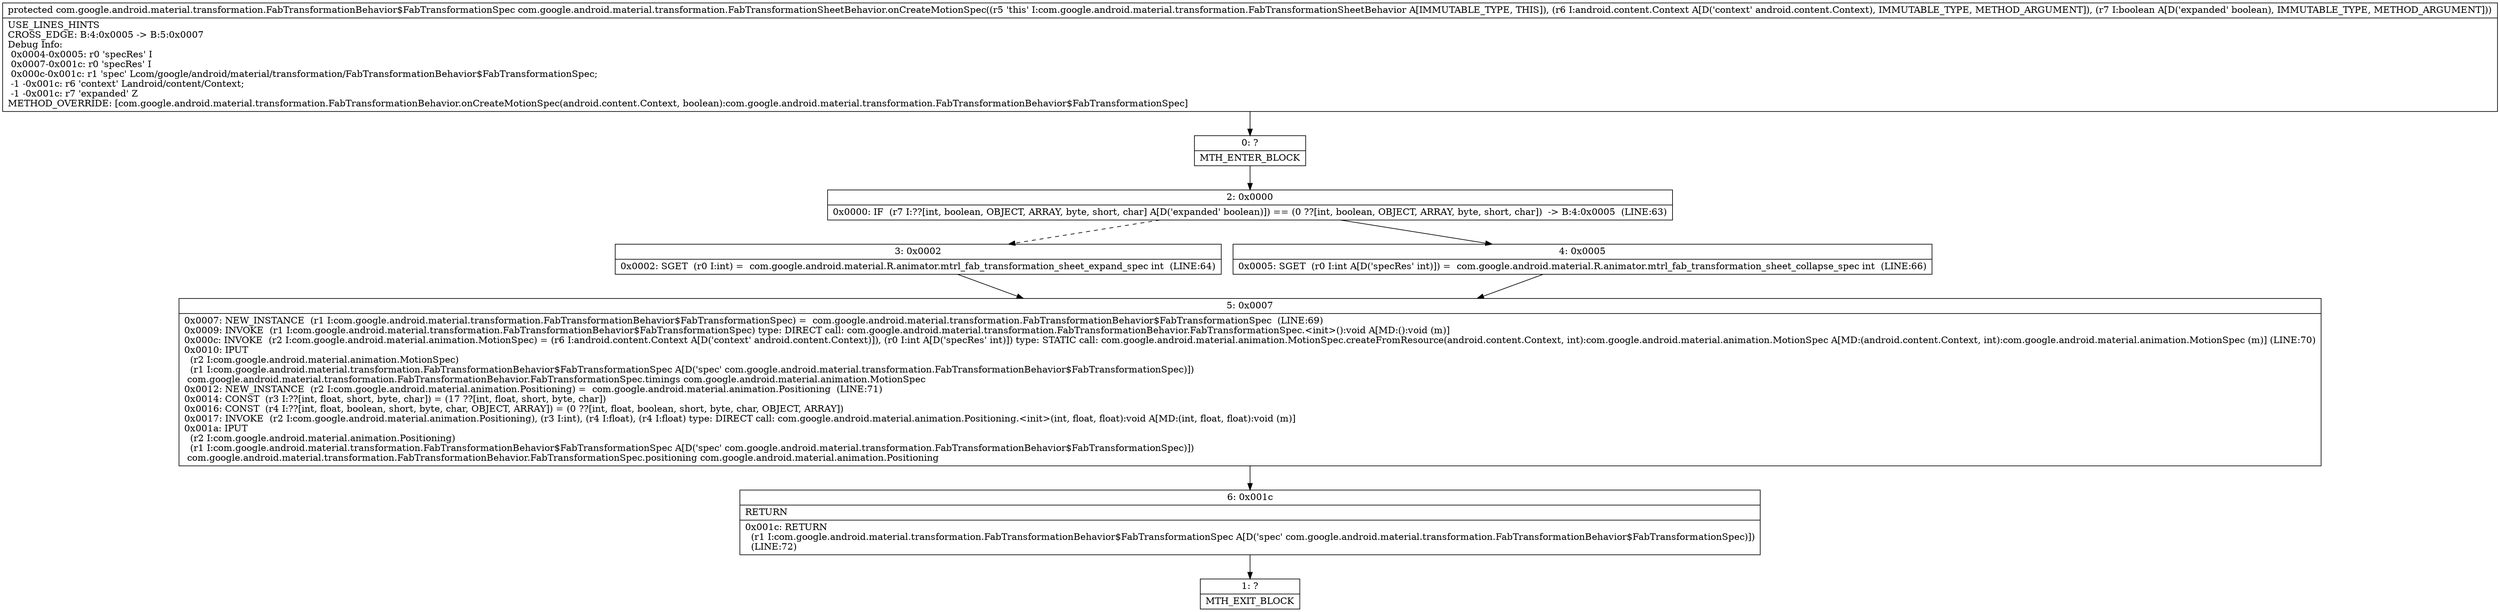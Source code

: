 digraph "CFG forcom.google.android.material.transformation.FabTransformationSheetBehavior.onCreateMotionSpec(Landroid\/content\/Context;Z)Lcom\/google\/android\/material\/transformation\/FabTransformationBehavior$FabTransformationSpec;" {
Node_0 [shape=record,label="{0\:\ ?|MTH_ENTER_BLOCK\l}"];
Node_2 [shape=record,label="{2\:\ 0x0000|0x0000: IF  (r7 I:??[int, boolean, OBJECT, ARRAY, byte, short, char] A[D('expanded' boolean)]) == (0 ??[int, boolean, OBJECT, ARRAY, byte, short, char])  \-\> B:4:0x0005  (LINE:63)\l}"];
Node_3 [shape=record,label="{3\:\ 0x0002|0x0002: SGET  (r0 I:int) =  com.google.android.material.R.animator.mtrl_fab_transformation_sheet_expand_spec int  (LINE:64)\l}"];
Node_5 [shape=record,label="{5\:\ 0x0007|0x0007: NEW_INSTANCE  (r1 I:com.google.android.material.transformation.FabTransformationBehavior$FabTransformationSpec) =  com.google.android.material.transformation.FabTransformationBehavior$FabTransformationSpec  (LINE:69)\l0x0009: INVOKE  (r1 I:com.google.android.material.transformation.FabTransformationBehavior$FabTransformationSpec) type: DIRECT call: com.google.android.material.transformation.FabTransformationBehavior.FabTransformationSpec.\<init\>():void A[MD:():void (m)]\l0x000c: INVOKE  (r2 I:com.google.android.material.animation.MotionSpec) = (r6 I:android.content.Context A[D('context' android.content.Context)]), (r0 I:int A[D('specRes' int)]) type: STATIC call: com.google.android.material.animation.MotionSpec.createFromResource(android.content.Context, int):com.google.android.material.animation.MotionSpec A[MD:(android.content.Context, int):com.google.android.material.animation.MotionSpec (m)] (LINE:70)\l0x0010: IPUT  \l  (r2 I:com.google.android.material.animation.MotionSpec)\l  (r1 I:com.google.android.material.transformation.FabTransformationBehavior$FabTransformationSpec A[D('spec' com.google.android.material.transformation.FabTransformationBehavior$FabTransformationSpec)])\l com.google.android.material.transformation.FabTransformationBehavior.FabTransformationSpec.timings com.google.android.material.animation.MotionSpec \l0x0012: NEW_INSTANCE  (r2 I:com.google.android.material.animation.Positioning) =  com.google.android.material.animation.Positioning  (LINE:71)\l0x0014: CONST  (r3 I:??[int, float, short, byte, char]) = (17 ??[int, float, short, byte, char]) \l0x0016: CONST  (r4 I:??[int, float, boolean, short, byte, char, OBJECT, ARRAY]) = (0 ??[int, float, boolean, short, byte, char, OBJECT, ARRAY]) \l0x0017: INVOKE  (r2 I:com.google.android.material.animation.Positioning), (r3 I:int), (r4 I:float), (r4 I:float) type: DIRECT call: com.google.android.material.animation.Positioning.\<init\>(int, float, float):void A[MD:(int, float, float):void (m)]\l0x001a: IPUT  \l  (r2 I:com.google.android.material.animation.Positioning)\l  (r1 I:com.google.android.material.transformation.FabTransformationBehavior$FabTransformationSpec A[D('spec' com.google.android.material.transformation.FabTransformationBehavior$FabTransformationSpec)])\l com.google.android.material.transformation.FabTransformationBehavior.FabTransformationSpec.positioning com.google.android.material.animation.Positioning \l}"];
Node_6 [shape=record,label="{6\:\ 0x001c|RETURN\l|0x001c: RETURN  \l  (r1 I:com.google.android.material.transformation.FabTransformationBehavior$FabTransformationSpec A[D('spec' com.google.android.material.transformation.FabTransformationBehavior$FabTransformationSpec)])\l  (LINE:72)\l}"];
Node_1 [shape=record,label="{1\:\ ?|MTH_EXIT_BLOCK\l}"];
Node_4 [shape=record,label="{4\:\ 0x0005|0x0005: SGET  (r0 I:int A[D('specRes' int)]) =  com.google.android.material.R.animator.mtrl_fab_transformation_sheet_collapse_spec int  (LINE:66)\l}"];
MethodNode[shape=record,label="{protected com.google.android.material.transformation.FabTransformationBehavior$FabTransformationSpec com.google.android.material.transformation.FabTransformationSheetBehavior.onCreateMotionSpec((r5 'this' I:com.google.android.material.transformation.FabTransformationSheetBehavior A[IMMUTABLE_TYPE, THIS]), (r6 I:android.content.Context A[D('context' android.content.Context), IMMUTABLE_TYPE, METHOD_ARGUMENT]), (r7 I:boolean A[D('expanded' boolean), IMMUTABLE_TYPE, METHOD_ARGUMENT]))  | USE_LINES_HINTS\lCROSS_EDGE: B:4:0x0005 \-\> B:5:0x0007\lDebug Info:\l  0x0004\-0x0005: r0 'specRes' I\l  0x0007\-0x001c: r0 'specRes' I\l  0x000c\-0x001c: r1 'spec' Lcom\/google\/android\/material\/transformation\/FabTransformationBehavior$FabTransformationSpec;\l  \-1 \-0x001c: r6 'context' Landroid\/content\/Context;\l  \-1 \-0x001c: r7 'expanded' Z\lMETHOD_OVERRIDE: [com.google.android.material.transformation.FabTransformationBehavior.onCreateMotionSpec(android.content.Context, boolean):com.google.android.material.transformation.FabTransformationBehavior$FabTransformationSpec]\l}"];
MethodNode -> Node_0;Node_0 -> Node_2;
Node_2 -> Node_3[style=dashed];
Node_2 -> Node_4;
Node_3 -> Node_5;
Node_5 -> Node_6;
Node_6 -> Node_1;
Node_4 -> Node_5;
}

